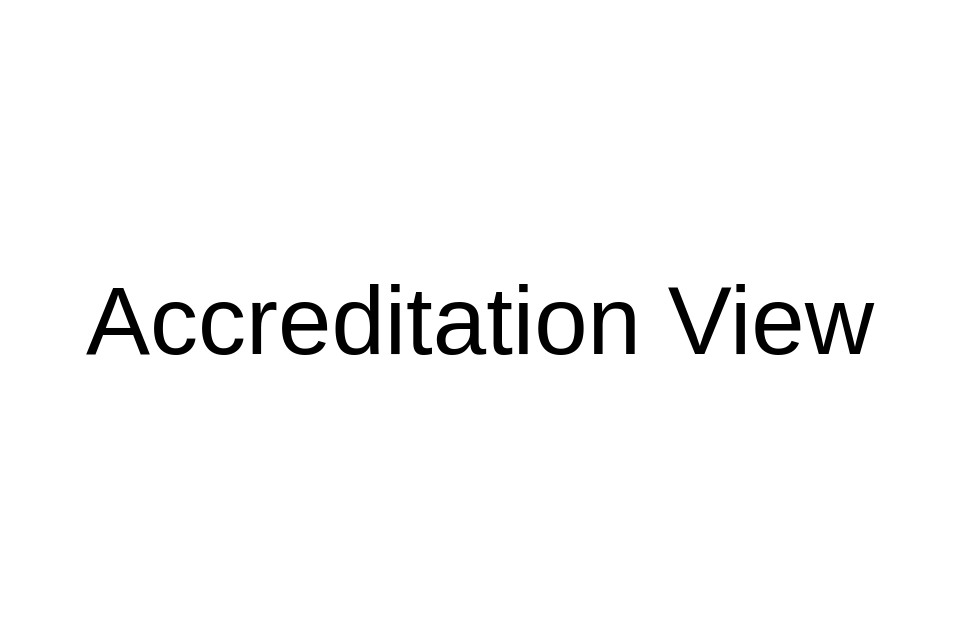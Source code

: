 <mxfile compressed="false" version="18.0.2" type="google">
  <diagram id="m_jPOuPc1K8urDx53pPb" name="ACCREDITATION VIEW">
    <mxGraphModel grid="1" page="1" gridSize="10" guides="1" tooltips="1" connect="1" arrows="1" fold="1" pageScale="1" pageWidth="827" pageHeight="1169" math="0" shadow="0">
      <root>
        <mxCell id="Wr46-cpaIOX7COfvT25F-0" />
        <mxCell id="e3VA0TGIdCb1FXBIKUJw-0" value="About" parent="Wr46-cpaIOX7COfvT25F-0" />
        <mxCell id="Wr46-cpaIOX7COfvT25F-1" value="Title" parent="Wr46-cpaIOX7COfvT25F-0" />
        <mxCell id="naX2I7Yo5ihWtHJLQClf-2" value="Accreditation View" style="text;html=1;strokeColor=none;fillColor=none;align=center;verticalAlign=middle;whiteSpace=wrap;rounded=0;fontSize=48;opacity=30;" vertex="1" parent="Wr46-cpaIOX7COfvT25F-1">
          <mxGeometry x="210" y="230" width="480" height="320" as="geometry" />
        </mxCell>
        <UserObject label="" tooltip="ABOUT&#xa;&#xa;The View describes what is needed to go live, including:&#xa;&#xa;&#xa;&#xa;- Unit Testing&#xa;&#xa;- Behavioural Testing&#xa;&#xa;- Security Testing&#xa;&#xa;- Maintainability (ie, includes Dev Quality) Testing&#xa;&#xa;- Deliverables&#xa;&#xa;- Operations Documentation&#xa;&#xa;- Maintainability Documentation&#xa;&#xa;- DR Proccesses (Automated or not)" id="07_tAMlNrROBA72gnV15-0">
          <mxCell style="shape=image;html=1;verticalAlign=top;verticalLabelPosition=bottom;labelBackgroundColor=#ffffff;imageAspect=0;aspect=fixed;image=https://cdn1.iconfinder.com/data/icons/hawcons/32/699014-icon-28-information-128.png;shadow=0;dashed=0;fontFamily=Helvetica;fontSize=12;fontColor=#000000;align=center;strokeColor=#000000;fillColor=#505050;dashPattern=1 1;" vertex="1" parent="Wr46-cpaIOX7COfvT25F-1">
            <mxGeometry x="660" y="380" width="20" height="20" as="geometry" />
          </mxCell>
        </UserObject>
      </root>
    </mxGraphModel>
  </diagram>
</mxfile>
